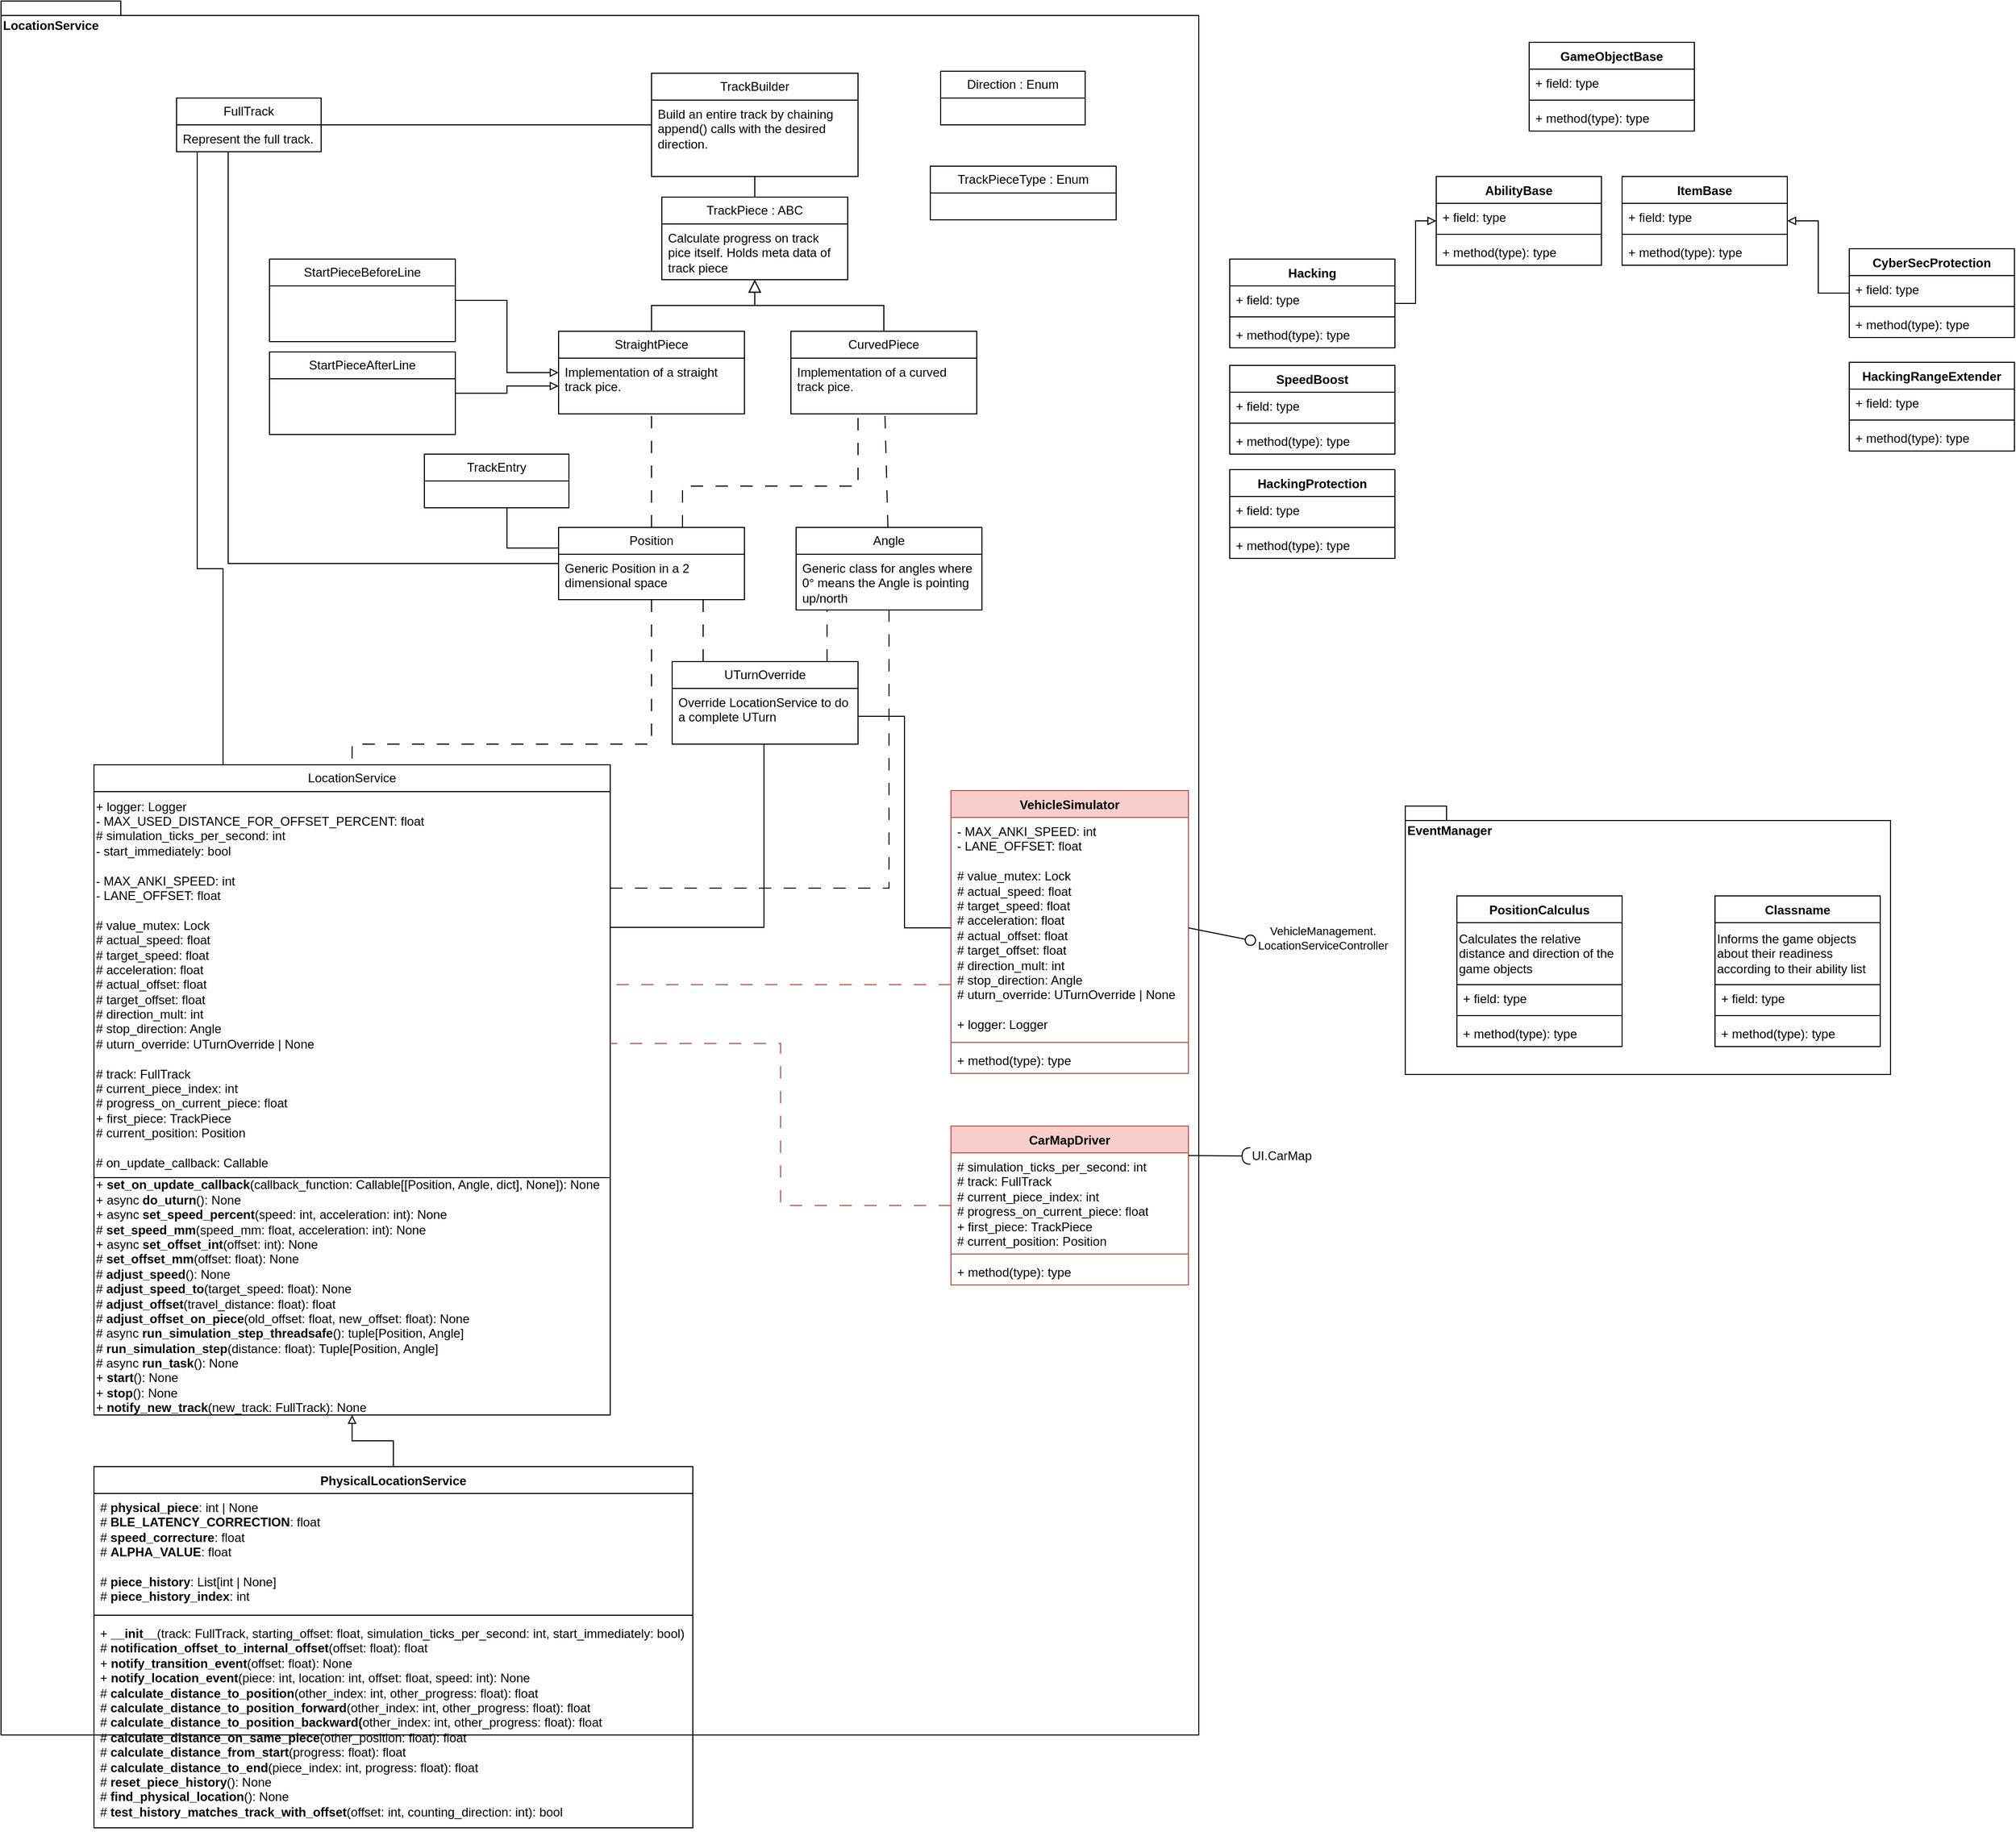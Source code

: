<mxfile version="24.5.3" type="device">
  <diagram name="class" id="ET95HOl6QCIjpHa3j1Hr">
    <mxGraphModel dx="2603" dy="1711" grid="1" gridSize="10" guides="1" tooltips="1" connect="1" arrows="1" fold="1" page="1" pageScale="1" pageWidth="1169" pageHeight="827" math="0" shadow="0">
      <root>
        <mxCell id="0" />
        <mxCell id="1" parent="0" />
        <mxCell id="cke95gwzbSe76c0CqrXO-1" value="LocationService" style="shape=folder;fontStyle=1;spacingTop=10;tabWidth=40;tabHeight=14;tabPosition=left;html=1;whiteSpace=wrap;align=left;verticalAlign=top;" parent="1" vertex="1">
          <mxGeometry x="-1140" y="-790" width="1160" height="1680" as="geometry" />
        </mxCell>
        <mxCell id="cke95gwzbSe76c0CqrXO-2" value="LocationService" style="swimlane;fontStyle=0;childLayout=stackLayout;horizontal=1;startSize=26;fillColor=none;horizontalStack=0;resizeParent=1;resizeParentMax=0;resizeLast=0;collapsible=1;marginBottom=0;whiteSpace=wrap;html=1;" parent="1" vertex="1">
          <mxGeometry x="-1050" y="-50" width="500" height="630" as="geometry" />
        </mxCell>
        <mxCell id="2" value="&lt;div&gt;+ logger: Logger&lt;br&gt;&lt;/div&gt;&lt;div&gt;- MAX_USED_DISTANCE_FOR_OFFSET_PERCENT: float&lt;/div&gt;&lt;div&gt;# simulation_ticks_per_second: int&lt;/div&gt;&lt;div&gt;- start_immediately: bool&lt;/div&gt;&lt;div&gt;&lt;br&gt;&lt;/div&gt;&lt;div&gt;- MAX_ANKI_SPEED: int&lt;/div&gt;&lt;div&gt;- LANE_OFFSET: float&lt;/div&gt;&lt;div&gt;&lt;br&gt;&lt;/div&gt;&lt;div&gt;# value_mutex: Lock&lt;/div&gt;&lt;div&gt;# actual_speed: float&lt;/div&gt;&lt;div&gt;# target_speed: float&lt;/div&gt;&lt;div&gt;# acceleration: float&lt;/div&gt;&lt;div&gt;# actual_offset: float&lt;/div&gt;&lt;div&gt;# target_offset: float&lt;/div&gt;&lt;div&gt;# direction_mult: int&lt;/div&gt;&lt;div&gt;# stop_direction: Angle&lt;/div&gt;&lt;div&gt;# uturn_override: UTurnOverride | None&lt;/div&gt;&lt;div&gt;&lt;br&gt;&lt;/div&gt;&lt;div&gt;# track: FullTrack&lt;/div&gt;&lt;div&gt;# current_piece_index: int&lt;/div&gt;&lt;div&gt;# progress_on_current_piece: float&lt;/div&gt;&lt;div&gt;+ first_piece: TrackPiece&lt;/div&gt;&lt;div&gt;# current_position: Position&lt;/div&gt;&lt;div&gt;&lt;br&gt;&lt;/div&gt;&lt;div&gt;# on_update_callback: Callable&lt;/div&gt;" style="rounded=0;whiteSpace=wrap;html=1;align=left;" parent="cke95gwzbSe76c0CqrXO-2" vertex="1">
          <mxGeometry y="26" width="500" height="374" as="geometry" />
        </mxCell>
        <mxCell id="4" value="&lt;div&gt;+ &lt;b&gt;set_on_update_callback&lt;/b&gt;(callback_function: Callable[[Position, Angle, dict], None]): None&lt;/div&gt;&lt;div&gt;+ async &lt;b&gt;do_uturn&lt;/b&gt;(): None&lt;/div&gt;&lt;div&gt;+ async &lt;b&gt;set_speed_percent&lt;/b&gt;(speed: int, acceleration: int): None&lt;/div&gt;&lt;div&gt;#&amp;nbsp;&lt;b&gt;set_speed_mm&lt;/b&gt;(speed_mm: float, acceleration: int): None&lt;/div&gt;&lt;div&gt;+ async &lt;b&gt;set_offset_int&lt;/b&gt;(offset: int): None&lt;/div&gt;&lt;div&gt;#&lt;b&gt; set_offset_mm&lt;/b&gt;(offset: float): None&lt;/div&gt;&lt;div&gt;#&lt;b&gt; adjust_speed&lt;/b&gt;(): None&lt;/div&gt;&lt;div&gt;#&amp;nbsp;&lt;b&gt;adjust_speed_to&lt;/b&gt;(target_speed: float): None&lt;/div&gt;&lt;div&gt;#&amp;nbsp;&lt;b&gt;adjust_offset&lt;/b&gt;(travel_distance: float): float&lt;/div&gt;&lt;div&gt;#&amp;nbsp;&lt;b&gt;adjust_offset_on_piece&lt;/b&gt;(old_offset: float, new_offset: float): None&lt;/div&gt;&lt;div&gt;# async &lt;b&gt;run_simulation_step_threadsafe&lt;/b&gt;(): tuple[Position, Angle]&lt;/div&gt;&lt;div&gt;#&amp;nbsp;&lt;b&gt;run_simulation_step&lt;/b&gt;(distance: float): Tuple[Position, Angle]&lt;/div&gt;&lt;div&gt;# async &lt;b&gt;run_task&lt;/b&gt;(): None&lt;/div&gt;&lt;div&gt;+ &lt;b&gt;start&lt;/b&gt;(): None&lt;/div&gt;&lt;div style=&quot;&quot;&gt;+ &lt;b&gt;stop&lt;/b&gt;(): None&lt;/div&gt;&lt;div style=&quot;&quot;&gt;+&amp;nbsp;&lt;b&gt;notify_new_track&lt;/b&gt;(new_track: FullTrack): None&lt;/div&gt;" style="rounded=0;whiteSpace=wrap;html=1;align=left;" parent="cke95gwzbSe76c0CqrXO-2" vertex="1">
          <mxGeometry y="400" width="500" height="230" as="geometry" />
        </mxCell>
        <mxCell id="3" style="edgeStyle=orthogonalEdgeStyle;rounded=0;orthogonalLoop=1;jettySize=auto;html=1;entryX=1;entryY=0.25;entryDx=0;entryDy=0;exitX=0.494;exitY=1;exitDx=0;exitDy=0;exitPerimeter=0;endArrow=none;endFill=0;" parent="1" source="cke95gwzbSe76c0CqrXO-4" target="cke95gwzbSe76c0CqrXO-2" edge="1">
          <mxGeometry relative="1" as="geometry" />
        </mxCell>
        <mxCell id="cke95gwzbSe76c0CqrXO-3" value="UTurnOverride" style="swimlane;fontStyle=0;childLayout=stackLayout;horizontal=1;startSize=26;fillColor=none;horizontalStack=0;resizeParent=1;resizeParentMax=0;resizeLast=0;collapsible=1;marginBottom=0;whiteSpace=wrap;html=1;" parent="1" vertex="1">
          <mxGeometry x="-490" y="-150" width="180" height="80" as="geometry" />
        </mxCell>
        <mxCell id="cke95gwzbSe76c0CqrXO-4" value="Override LocationService to do a complete UTurn" style="text;strokeColor=none;fillColor=none;align=left;verticalAlign=top;spacingLeft=4;spacingRight=4;overflow=hidden;rotatable=0;points=[[0,0.5],[1,0.5]];portConstraint=eastwest;whiteSpace=wrap;html=1;" parent="cke95gwzbSe76c0CqrXO-3" vertex="1">
          <mxGeometry y="26" width="180" height="54" as="geometry" />
        </mxCell>
        <mxCell id="cke95gwzbSe76c0CqrXO-5" value="TrackPiece : ABC" style="swimlane;fontStyle=0;childLayout=stackLayout;horizontal=1;startSize=26;fillColor=none;horizontalStack=0;resizeParent=1;resizeParentMax=0;resizeLast=0;collapsible=1;marginBottom=0;whiteSpace=wrap;html=1;" parent="1" vertex="1">
          <mxGeometry x="-500" y="-600" width="180" height="80" as="geometry" />
        </mxCell>
        <mxCell id="cke95gwzbSe76c0CqrXO-6" value="Calculate progress on track pice itself. Holds meta data of track piece" style="text;strokeColor=none;fillColor=none;align=left;verticalAlign=top;spacingLeft=4;spacingRight=4;overflow=hidden;rotatable=0;points=[[0,0.5],[1,0.5]];portConstraint=eastwest;whiteSpace=wrap;html=1;" parent="cke95gwzbSe76c0CqrXO-5" vertex="1">
          <mxGeometry y="26" width="180" height="54" as="geometry" />
        </mxCell>
        <mxCell id="cke95gwzbSe76c0CqrXO-7" value="TrackEntry" style="swimlane;fontStyle=0;childLayout=stackLayout;horizontal=1;startSize=26;fillColor=none;horizontalStack=0;resizeParent=1;resizeParentMax=0;resizeLast=0;collapsible=1;marginBottom=0;whiteSpace=wrap;html=1;" parent="1" vertex="1">
          <mxGeometry x="-730" y="-351" width="140" height="52" as="geometry" />
        </mxCell>
        <mxCell id="cke95gwzbSe76c0CqrXO-8" value="FullTrack" style="swimlane;fontStyle=0;childLayout=stackLayout;horizontal=1;startSize=26;fillColor=none;horizontalStack=0;resizeParent=1;resizeParentMax=0;resizeLast=0;collapsible=1;marginBottom=0;whiteSpace=wrap;html=1;" parent="1" vertex="1">
          <mxGeometry x="-970" y="-696" width="140" height="52" as="geometry" />
        </mxCell>
        <mxCell id="cke95gwzbSe76c0CqrXO-9" value="Represent the full track." style="text;strokeColor=none;fillColor=none;align=left;verticalAlign=top;spacingLeft=4;spacingRight=4;overflow=hidden;rotatable=0;points=[[0,0.5],[1,0.5]];portConstraint=eastwest;whiteSpace=wrap;html=1;" parent="cke95gwzbSe76c0CqrXO-8" vertex="1">
          <mxGeometry y="26" width="140" height="26" as="geometry" />
        </mxCell>
        <mxCell id="cke95gwzbSe76c0CqrXO-10" value="StraightPiece" style="swimlane;fontStyle=0;childLayout=stackLayout;horizontal=1;startSize=26;fillColor=none;horizontalStack=0;resizeParent=1;resizeParentMax=0;resizeLast=0;collapsible=1;marginBottom=0;whiteSpace=wrap;html=1;" parent="1" vertex="1">
          <mxGeometry x="-600" y="-470" width="180" height="80" as="geometry" />
        </mxCell>
        <mxCell id="cke95gwzbSe76c0CqrXO-11" value="Implementation of a straight track pice." style="text;strokeColor=none;fillColor=none;align=left;verticalAlign=top;spacingLeft=4;spacingRight=4;overflow=hidden;rotatable=0;points=[[0,0.5],[1,0.5]];portConstraint=eastwest;whiteSpace=wrap;html=1;" parent="cke95gwzbSe76c0CqrXO-10" vertex="1">
          <mxGeometry y="26" width="180" height="54" as="geometry" />
        </mxCell>
        <mxCell id="cke95gwzbSe76c0CqrXO-12" value="CurvedPiece" style="swimlane;fontStyle=0;childLayout=stackLayout;horizontal=1;startSize=26;fillColor=none;horizontalStack=0;resizeParent=1;resizeParentMax=0;resizeLast=0;collapsible=1;marginBottom=0;whiteSpace=wrap;html=1;" parent="1" vertex="1">
          <mxGeometry x="-375" y="-470" width="180" height="80" as="geometry" />
        </mxCell>
        <mxCell id="cke95gwzbSe76c0CqrXO-13" value="Implementation of a curved track pice." style="text;strokeColor=none;fillColor=none;align=left;verticalAlign=top;spacingLeft=4;spacingRight=4;overflow=hidden;rotatable=0;points=[[0,0.5],[1,0.5]];portConstraint=eastwest;whiteSpace=wrap;html=1;" parent="cke95gwzbSe76c0CqrXO-12" vertex="1">
          <mxGeometry y="26" width="180" height="54" as="geometry" />
        </mxCell>
        <mxCell id="cke95gwzbSe76c0CqrXO-14" value="" style="endArrow=block;endSize=10;endFill=0;html=1;rounded=0;edgeStyle=orthogonalEdgeStyle;startSize=6;" parent="1" source="cke95gwzbSe76c0CqrXO-10" target="cke95gwzbSe76c0CqrXO-5" edge="1">
          <mxGeometry width="160" relative="1" as="geometry">
            <mxPoint x="-80" y="-500" as="sourcePoint" />
            <mxPoint x="80" y="-500" as="targetPoint" />
          </mxGeometry>
        </mxCell>
        <mxCell id="cke95gwzbSe76c0CqrXO-15" value="" style="endArrow=block;endSize=10;endFill=0;html=1;rounded=0;edgeStyle=orthogonalEdgeStyle;" parent="1" source="cke95gwzbSe76c0CqrXO-12" target="cke95gwzbSe76c0CqrXO-5" edge="1">
          <mxGeometry width="160" relative="1" as="geometry">
            <mxPoint x="-469" y="-440" as="sourcePoint" />
            <mxPoint x="-431" y="-490" as="targetPoint" />
          </mxGeometry>
        </mxCell>
        <mxCell id="cke95gwzbSe76c0CqrXO-16" value="TrackBuilder" style="swimlane;fontStyle=0;childLayout=stackLayout;horizontal=1;startSize=26;fillColor=none;horizontalStack=0;resizeParent=1;resizeParentMax=0;resizeLast=0;collapsible=1;marginBottom=0;whiteSpace=wrap;html=1;" parent="1" vertex="1">
          <mxGeometry x="-510" y="-720" width="200" height="100" as="geometry" />
        </mxCell>
        <mxCell id="cke95gwzbSe76c0CqrXO-17" value="Build an entire track by chaining append() calls with the desired direction." style="text;strokeColor=none;fillColor=none;align=left;verticalAlign=top;spacingLeft=4;spacingRight=4;overflow=hidden;rotatable=0;points=[[0,0.5],[1,0.5]];portConstraint=eastwest;whiteSpace=wrap;html=1;" parent="cke95gwzbSe76c0CqrXO-16" vertex="1">
          <mxGeometry y="26" width="200" height="74" as="geometry" />
        </mxCell>
        <mxCell id="cke95gwzbSe76c0CqrXO-18" value="Angle" style="swimlane;fontStyle=0;childLayout=stackLayout;horizontal=1;startSize=26;fillColor=none;horizontalStack=0;resizeParent=1;resizeParentMax=0;resizeLast=0;collapsible=1;marginBottom=0;whiteSpace=wrap;html=1;" parent="1" vertex="1">
          <mxGeometry x="-370" y="-280" width="180" height="80" as="geometry" />
        </mxCell>
        <mxCell id="cke95gwzbSe76c0CqrXO-19" value="Generic class for angles where 0° means the Angle is pointing up/north" style="text;strokeColor=none;fillColor=none;align=left;verticalAlign=top;spacingLeft=4;spacingRight=4;overflow=hidden;rotatable=0;points=[[0,0.5],[1,0.5]];portConstraint=eastwest;whiteSpace=wrap;html=1;" parent="cke95gwzbSe76c0CqrXO-18" vertex="1">
          <mxGeometry y="26" width="180" height="54" as="geometry" />
        </mxCell>
        <mxCell id="cke95gwzbSe76c0CqrXO-20" value="Position" style="swimlane;fontStyle=0;childLayout=stackLayout;horizontal=1;startSize=26;fillColor=none;horizontalStack=0;resizeParent=1;resizeParentMax=0;resizeLast=0;collapsible=1;marginBottom=0;whiteSpace=wrap;html=1;" parent="1" vertex="1">
          <mxGeometry x="-600" y="-280" width="180" height="70" as="geometry" />
        </mxCell>
        <mxCell id="cke95gwzbSe76c0CqrXO-21" value="Generic Position in a 2 dimensional space" style="text;strokeColor=none;fillColor=none;align=left;verticalAlign=top;spacingLeft=4;spacingRight=4;overflow=hidden;rotatable=0;points=[[0,0.5],[1,0.5]];portConstraint=eastwest;whiteSpace=wrap;html=1;" parent="cke95gwzbSe76c0CqrXO-20" vertex="1">
          <mxGeometry y="26" width="180" height="44" as="geometry" />
        </mxCell>
        <mxCell id="cke95gwzbSe76c0CqrXO-22" value="" style="endArrow=none;html=1;rounded=0;edgeStyle=orthogonalEdgeStyle;dashed=1;dashPattern=12 12;" parent="1" source="cke95gwzbSe76c0CqrXO-20" target="cke95gwzbSe76c0CqrXO-11" edge="1">
          <mxGeometry width="50" height="50" relative="1" as="geometry">
            <mxPoint x="-270" y="-320" as="sourcePoint" />
            <mxPoint x="-220" y="-370" as="targetPoint" />
            <Array as="points">
              <mxPoint x="-510" y="-350" />
              <mxPoint x="-510" y="-350" />
            </Array>
          </mxGeometry>
        </mxCell>
        <mxCell id="cke95gwzbSe76c0CqrXO-23" value="" style="endArrow=none;html=1;rounded=0;edgeStyle=orthogonalEdgeStyle;dashed=1;dashPattern=12 12;" parent="1" source="cke95gwzbSe76c0CqrXO-20" target="cke95gwzbSe76c0CqrXO-12" edge="1">
          <mxGeometry width="50" height="50" relative="1" as="geometry">
            <mxPoint x="-270" y="-320" as="sourcePoint" />
            <mxPoint x="-220" y="-370" as="targetPoint" />
            <Array as="points">
              <mxPoint x="-480" y="-320" />
              <mxPoint x="-310" y="-320" />
            </Array>
          </mxGeometry>
        </mxCell>
        <mxCell id="cke95gwzbSe76c0CqrXO-24" value="" style="endArrow=none;html=1;rounded=0;dashed=1;dashPattern=12 12;" parent="1" source="cke95gwzbSe76c0CqrXO-18" target="cke95gwzbSe76c0CqrXO-12" edge="1">
          <mxGeometry width="50" height="50" relative="1" as="geometry">
            <mxPoint x="-270" y="-320" as="sourcePoint" />
            <mxPoint x="-220" y="-370" as="targetPoint" />
          </mxGeometry>
        </mxCell>
        <mxCell id="cke95gwzbSe76c0CqrXO-25" value="" style="endArrow=none;html=1;rounded=0;" parent="1" source="cke95gwzbSe76c0CqrXO-16" target="cke95gwzbSe76c0CqrXO-8" edge="1">
          <mxGeometry width="50" height="50" relative="1" as="geometry">
            <mxPoint x="-270" y="-420" as="sourcePoint" />
            <mxPoint x="-220" y="-470" as="targetPoint" />
          </mxGeometry>
        </mxCell>
        <mxCell id="cke95gwzbSe76c0CqrXO-26" value="" style="endArrow=none;html=1;rounded=0;" parent="1" source="cke95gwzbSe76c0CqrXO-16" target="cke95gwzbSe76c0CqrXO-5" edge="1">
          <mxGeometry width="50" height="50" relative="1" as="geometry">
            <mxPoint x="-270" y="-420" as="sourcePoint" />
            <mxPoint x="-220" y="-470" as="targetPoint" />
          </mxGeometry>
        </mxCell>
        <mxCell id="cke95gwzbSe76c0CqrXO-27" value="" style="endArrow=none;html=1;rounded=0;edgeStyle=orthogonalEdgeStyle;" parent="1" source="cke95gwzbSe76c0CqrXO-20" target="cke95gwzbSe76c0CqrXO-8" edge="1">
          <mxGeometry width="50" height="50" relative="1" as="geometry">
            <mxPoint x="-270" y="-320" as="sourcePoint" />
            <mxPoint x="-220" y="-370" as="targetPoint" />
            <Array as="points">
              <mxPoint x="-920" y="-245" />
            </Array>
          </mxGeometry>
        </mxCell>
        <mxCell id="cke95gwzbSe76c0CqrXO-28" value="" style="endArrow=none;html=1;rounded=0;edgeStyle=orthogonalEdgeStyle;" parent="1" source="cke95gwzbSe76c0CqrXO-7" target="cke95gwzbSe76c0CqrXO-20" edge="1">
          <mxGeometry width="50" height="50" relative="1" as="geometry">
            <mxPoint x="-270" y="-320" as="sourcePoint" />
            <mxPoint x="-220" y="-370" as="targetPoint" />
            <Array as="points">
              <mxPoint x="-650" y="-260" />
            </Array>
          </mxGeometry>
        </mxCell>
        <mxCell id="cke95gwzbSe76c0CqrXO-29" value="" style="endArrow=none;html=1;rounded=0;edgeStyle=orthogonalEdgeStyle;exitX=0.25;exitY=0;exitDx=0;exitDy=0;" parent="1" source="cke95gwzbSe76c0CqrXO-2" target="cke95gwzbSe76c0CqrXO-8" edge="1">
          <mxGeometry width="50" height="50" relative="1" as="geometry">
            <mxPoint x="-270" y="-380" as="sourcePoint" />
            <mxPoint x="-220" y="-430" as="targetPoint" />
            <Array as="points">
              <mxPoint x="-925" y="-240" />
              <mxPoint x="-950" y="-240" />
            </Array>
          </mxGeometry>
        </mxCell>
        <mxCell id="cke95gwzbSe76c0CqrXO-30" value="" style="endArrow=none;html=1;rounded=0;edgeStyle=orthogonalEdgeStyle;dashed=1;dashPattern=12 12;" parent="1" source="cke95gwzbSe76c0CqrXO-20" target="cke95gwzbSe76c0CqrXO-2" edge="1">
          <mxGeometry width="50" height="50" relative="1" as="geometry">
            <mxPoint x="-270" y="-380" as="sourcePoint" />
            <mxPoint x="-220" y="-430" as="targetPoint" />
            <Array as="points">
              <mxPoint x="-510" y="-70" />
            </Array>
          </mxGeometry>
        </mxCell>
        <mxCell id="cke95gwzbSe76c0CqrXO-31" value="" style="endArrow=none;html=1;rounded=0;edgeStyle=orthogonalEdgeStyle;exitX=1;exitY=0.25;exitDx=0;exitDy=0;dashed=1;dashPattern=12 12;" parent="1" source="2" target="cke95gwzbSe76c0CqrXO-18" edge="1">
          <mxGeometry width="50" height="50" relative="1" as="geometry">
            <mxPoint x="-490" y="133" as="sourcePoint" />
            <mxPoint x="-220" y="-430" as="targetPoint" />
          </mxGeometry>
        </mxCell>
        <mxCell id="cke95gwzbSe76c0CqrXO-32" value="" style="endArrow=none;html=1;rounded=0;edgeStyle=orthogonalEdgeStyle;dashed=1;dashPattern=12 12;" parent="1" source="cke95gwzbSe76c0CqrXO-3" target="cke95gwzbSe76c0CqrXO-20" edge="1">
          <mxGeometry width="50" height="50" relative="1" as="geometry">
            <mxPoint x="-270" y="-280" as="sourcePoint" />
            <mxPoint x="-220" y="-330" as="targetPoint" />
            <Array as="points">
              <mxPoint x="-460" y="-160" />
              <mxPoint x="-460" y="-160" />
            </Array>
          </mxGeometry>
        </mxCell>
        <mxCell id="cke95gwzbSe76c0CqrXO-33" value="" style="endArrow=none;html=1;rounded=0;edgeStyle=orthogonalEdgeStyle;dashed=1;dashPattern=12 12;" parent="1" source="cke95gwzbSe76c0CqrXO-3" target="cke95gwzbSe76c0CqrXO-18" edge="1">
          <mxGeometry width="50" height="50" relative="1" as="geometry">
            <mxPoint x="-425" y="-140" as="sourcePoint" />
            <mxPoint x="-460" y="-180" as="targetPoint" />
            <Array as="points">
              <mxPoint x="-340" y="-160" />
              <mxPoint x="-340" y="-160" />
            </Array>
          </mxGeometry>
        </mxCell>
        <mxCell id="MwubkmcJQPT0wFjcWtRc-20" style="edgeStyle=orthogonalEdgeStyle;rounded=0;orthogonalLoop=1;jettySize=auto;html=1;endArrow=none;endFill=0;dashed=1;dashPattern=12 12;fillColor=#f8cecc;strokeColor=#b85450;" edge="1" parent="1" source="Q9cqaYt2k52wGEJs03H0-5" target="2">
          <mxGeometry relative="1" as="geometry">
            <Array as="points">
              <mxPoint x="-300" y="163" />
              <mxPoint x="-300" y="163" />
            </Array>
          </mxGeometry>
        </mxCell>
        <mxCell id="Q9cqaYt2k52wGEJs03H0-5" value="VehicleSimulator" style="swimlane;fontStyle=1;align=center;verticalAlign=top;childLayout=stackLayout;horizontal=1;startSize=26;horizontalStack=0;resizeParent=1;resizeParentMax=0;resizeLast=0;collapsible=1;marginBottom=0;whiteSpace=wrap;html=1;fillColor=#f8cecc;strokeColor=#b85450;" parent="1" vertex="1">
          <mxGeometry x="-220" y="-25" width="230" height="274" as="geometry" />
        </mxCell>
        <mxCell id="Q9cqaYt2k52wGEJs03H0-6" value="&lt;div&gt;&lt;span style=&quot;background-color: initial;&quot;&gt;- MAX_ANKI_SPEED: int&lt;/span&gt;&lt;br&gt;&lt;/div&gt;&lt;div&gt;- LANE_OFFSET: float&lt;/div&gt;&lt;div&gt;&lt;br&gt;&lt;/div&gt;&lt;div&gt;# value_mutex: Lock&lt;/div&gt;&lt;div&gt;# actual_speed: float&lt;/div&gt;&lt;div&gt;# target_speed: float&lt;/div&gt;&lt;div&gt;# acceleration: float&lt;/div&gt;&lt;div&gt;# actual_offset: float&lt;/div&gt;&lt;div&gt;# target_offset: float&lt;/div&gt;&lt;div&gt;# direction_mult: int&lt;/div&gt;&lt;div&gt;# stop_direction: Angle&lt;/div&gt;&lt;div&gt;# uturn_override: UTurnOverride | None&lt;/div&gt;&lt;div&gt;&lt;br&gt;&lt;/div&gt;&lt;div&gt;+ logger: Logger&lt;/div&gt;" style="text;strokeColor=none;fillColor=none;align=left;verticalAlign=top;spacingLeft=4;spacingRight=4;overflow=hidden;rotatable=0;points=[[0,0.5],[1,0.5]];portConstraint=eastwest;whiteSpace=wrap;html=1;" parent="Q9cqaYt2k52wGEJs03H0-5" vertex="1">
          <mxGeometry y="26" width="230" height="214" as="geometry" />
        </mxCell>
        <mxCell id="Q9cqaYt2k52wGEJs03H0-7" value="" style="line;strokeWidth=1;fillColor=none;align=left;verticalAlign=middle;spacingTop=-1;spacingLeft=3;spacingRight=3;rotatable=0;labelPosition=right;points=[];portConstraint=eastwest;strokeColor=inherit;" parent="Q9cqaYt2k52wGEJs03H0-5" vertex="1">
          <mxGeometry y="240" width="230" height="8" as="geometry" />
        </mxCell>
        <mxCell id="Q9cqaYt2k52wGEJs03H0-8" value="+ method(type): type" style="text;strokeColor=none;fillColor=none;align=left;verticalAlign=top;spacingLeft=4;spacingRight=4;overflow=hidden;rotatable=0;points=[[0,0.5],[1,0.5]];portConstraint=eastwest;whiteSpace=wrap;html=1;" parent="Q9cqaYt2k52wGEJs03H0-5" vertex="1">
          <mxGeometry y="248" width="230" height="26" as="geometry" />
        </mxCell>
        <mxCell id="MwubkmcJQPT0wFjcWtRc-21" style="edgeStyle=orthogonalEdgeStyle;rounded=0;orthogonalLoop=1;jettySize=auto;html=1;endArrow=none;endFill=0;dashed=1;dashPattern=12 12;fillColor=#f8cecc;strokeColor=#b85450;" edge="1" parent="1" source="Q9cqaYt2k52wGEJs03H0-9" target="2">
          <mxGeometry relative="1" as="geometry">
            <Array as="points">
              <mxPoint x="-385" y="377" />
              <mxPoint x="-385" y="220" />
            </Array>
          </mxGeometry>
        </mxCell>
        <mxCell id="Q9cqaYt2k52wGEJs03H0-9" value="CarMapDriver" style="swimlane;fontStyle=1;align=center;verticalAlign=top;childLayout=stackLayout;horizontal=1;startSize=26;horizontalStack=0;resizeParent=1;resizeParentMax=0;resizeLast=0;collapsible=1;marginBottom=0;whiteSpace=wrap;html=1;fillColor=#f8cecc;strokeColor=#b85450;" parent="1" vertex="1">
          <mxGeometry x="-220" y="300" width="230" height="154" as="geometry" />
        </mxCell>
        <mxCell id="Q9cqaYt2k52wGEJs03H0-10" value="# simulation_ticks_per_second: int&lt;div&gt;&lt;div&gt;# track: FullTrack&lt;/div&gt;&lt;div&gt;# current_piece_index: int&lt;/div&gt;&lt;div&gt;# progress_on_current_piece: float&lt;/div&gt;&lt;div&gt;+ first_piece: TrackPiece&lt;/div&gt;&lt;div&gt;# current_position: Position&lt;/div&gt;&lt;/div&gt;" style="text;strokeColor=none;fillColor=none;align=left;verticalAlign=top;spacingLeft=4;spacingRight=4;overflow=hidden;rotatable=0;points=[[0,0.5],[1,0.5]];portConstraint=eastwest;whiteSpace=wrap;html=1;" parent="Q9cqaYt2k52wGEJs03H0-9" vertex="1">
          <mxGeometry y="26" width="230" height="94" as="geometry" />
        </mxCell>
        <mxCell id="Q9cqaYt2k52wGEJs03H0-11" value="" style="line;strokeWidth=1;fillColor=none;align=left;verticalAlign=middle;spacingTop=-1;spacingLeft=3;spacingRight=3;rotatable=0;labelPosition=right;points=[];portConstraint=eastwest;strokeColor=inherit;" parent="Q9cqaYt2k52wGEJs03H0-9" vertex="1">
          <mxGeometry y="120" width="230" height="8" as="geometry" />
        </mxCell>
        <mxCell id="Q9cqaYt2k52wGEJs03H0-12" value="+ method(type): type" style="text;strokeColor=none;fillColor=none;align=left;verticalAlign=top;spacingLeft=4;spacingRight=4;overflow=hidden;rotatable=0;points=[[0,0.5],[1,0.5]];portConstraint=eastwest;whiteSpace=wrap;html=1;" parent="Q9cqaYt2k52wGEJs03H0-9" vertex="1">
          <mxGeometry y="128" width="230" height="26" as="geometry" />
        </mxCell>
        <mxCell id="Q9cqaYt2k52wGEJs03H0-13" value="EventManager" style="shape=folder;fontStyle=1;spacingTop=10;tabWidth=40;tabHeight=14;tabPosition=left;html=1;whiteSpace=wrap;align=left;verticalAlign=top;" parent="1" vertex="1">
          <mxGeometry x="220" y="-10" width="470" height="260" as="geometry" />
        </mxCell>
        <mxCell id="Q9cqaYt2k52wGEJs03H0-14" value="GameObjectBase" style="swimlane;fontStyle=1;align=center;verticalAlign=top;childLayout=stackLayout;horizontal=1;startSize=26;horizontalStack=0;resizeParent=1;resizeParentMax=0;resizeLast=0;collapsible=1;marginBottom=0;whiteSpace=wrap;html=1;" parent="1" vertex="1">
          <mxGeometry x="340" y="-750" width="160" height="86" as="geometry" />
        </mxCell>
        <mxCell id="Q9cqaYt2k52wGEJs03H0-15" value="+ field: type" style="text;strokeColor=none;fillColor=none;align=left;verticalAlign=top;spacingLeft=4;spacingRight=4;overflow=hidden;rotatable=0;points=[[0,0.5],[1,0.5]];portConstraint=eastwest;whiteSpace=wrap;html=1;" parent="Q9cqaYt2k52wGEJs03H0-14" vertex="1">
          <mxGeometry y="26" width="160" height="26" as="geometry" />
        </mxCell>
        <mxCell id="Q9cqaYt2k52wGEJs03H0-16" value="" style="line;strokeWidth=1;fillColor=none;align=left;verticalAlign=middle;spacingTop=-1;spacingLeft=3;spacingRight=3;rotatable=0;labelPosition=right;points=[];portConstraint=eastwest;strokeColor=inherit;" parent="Q9cqaYt2k52wGEJs03H0-14" vertex="1">
          <mxGeometry y="52" width="160" height="8" as="geometry" />
        </mxCell>
        <mxCell id="Q9cqaYt2k52wGEJs03H0-17" value="+ method(type): type" style="text;strokeColor=none;fillColor=none;align=left;verticalAlign=top;spacingLeft=4;spacingRight=4;overflow=hidden;rotatable=0;points=[[0,0.5],[1,0.5]];portConstraint=eastwest;whiteSpace=wrap;html=1;" parent="Q9cqaYt2k52wGEJs03H0-14" vertex="1">
          <mxGeometry y="60" width="160" height="26" as="geometry" />
        </mxCell>
        <mxCell id="Q9cqaYt2k52wGEJs03H0-18" value="AbilityBase" style="swimlane;fontStyle=1;align=center;verticalAlign=top;childLayout=stackLayout;horizontal=1;startSize=26;horizontalStack=0;resizeParent=1;resizeParentMax=0;resizeLast=0;collapsible=1;marginBottom=0;whiteSpace=wrap;html=1;" parent="1" vertex="1">
          <mxGeometry x="250" y="-620" width="160" height="86" as="geometry" />
        </mxCell>
        <mxCell id="Q9cqaYt2k52wGEJs03H0-19" value="+ field: type" style="text;strokeColor=none;fillColor=none;align=left;verticalAlign=top;spacingLeft=4;spacingRight=4;overflow=hidden;rotatable=0;points=[[0,0.5],[1,0.5]];portConstraint=eastwest;whiteSpace=wrap;html=1;" parent="Q9cqaYt2k52wGEJs03H0-18" vertex="1">
          <mxGeometry y="26" width="160" height="26" as="geometry" />
        </mxCell>
        <mxCell id="Q9cqaYt2k52wGEJs03H0-20" value="" style="line;strokeWidth=1;fillColor=none;align=left;verticalAlign=middle;spacingTop=-1;spacingLeft=3;spacingRight=3;rotatable=0;labelPosition=right;points=[];portConstraint=eastwest;strokeColor=inherit;" parent="Q9cqaYt2k52wGEJs03H0-18" vertex="1">
          <mxGeometry y="52" width="160" height="8" as="geometry" />
        </mxCell>
        <mxCell id="Q9cqaYt2k52wGEJs03H0-21" value="+ method(type): type" style="text;strokeColor=none;fillColor=none;align=left;verticalAlign=top;spacingLeft=4;spacingRight=4;overflow=hidden;rotatable=0;points=[[0,0.5],[1,0.5]];portConstraint=eastwest;whiteSpace=wrap;html=1;" parent="Q9cqaYt2k52wGEJs03H0-18" vertex="1">
          <mxGeometry y="60" width="160" height="26" as="geometry" />
        </mxCell>
        <mxCell id="Q9cqaYt2k52wGEJs03H0-22" value="ItemBase" style="swimlane;fontStyle=1;align=center;verticalAlign=top;childLayout=stackLayout;horizontal=1;startSize=26;horizontalStack=0;resizeParent=1;resizeParentMax=0;resizeLast=0;collapsible=1;marginBottom=0;whiteSpace=wrap;html=1;" parent="1" vertex="1">
          <mxGeometry x="430" y="-620" width="160" height="86" as="geometry" />
        </mxCell>
        <mxCell id="Q9cqaYt2k52wGEJs03H0-23" value="+ field: type" style="text;strokeColor=none;fillColor=none;align=left;verticalAlign=top;spacingLeft=4;spacingRight=4;overflow=hidden;rotatable=0;points=[[0,0.5],[1,0.5]];portConstraint=eastwest;whiteSpace=wrap;html=1;" parent="Q9cqaYt2k52wGEJs03H0-22" vertex="1">
          <mxGeometry y="26" width="160" height="26" as="geometry" />
        </mxCell>
        <mxCell id="Q9cqaYt2k52wGEJs03H0-24" value="" style="line;strokeWidth=1;fillColor=none;align=left;verticalAlign=middle;spacingTop=-1;spacingLeft=3;spacingRight=3;rotatable=0;labelPosition=right;points=[];portConstraint=eastwest;strokeColor=inherit;" parent="Q9cqaYt2k52wGEJs03H0-22" vertex="1">
          <mxGeometry y="52" width="160" height="8" as="geometry" />
        </mxCell>
        <mxCell id="Q9cqaYt2k52wGEJs03H0-25" value="+ method(type): type" style="text;strokeColor=none;fillColor=none;align=left;verticalAlign=top;spacingLeft=4;spacingRight=4;overflow=hidden;rotatable=0;points=[[0,0.5],[1,0.5]];portConstraint=eastwest;whiteSpace=wrap;html=1;" parent="Q9cqaYt2k52wGEJs03H0-22" vertex="1">
          <mxGeometry y="60" width="160" height="26" as="geometry" />
        </mxCell>
        <mxCell id="ipJSjPPaV4FjVpSgNx-Q-5" value="PositionCalculus" style="swimlane;fontStyle=1;align=center;verticalAlign=top;childLayout=stackLayout;horizontal=1;startSize=26;horizontalStack=0;resizeParent=1;resizeParentMax=0;resizeLast=0;collapsible=1;marginBottom=0;whiteSpace=wrap;html=1;" parent="1" vertex="1">
          <mxGeometry x="270" y="77" width="160" height="146" as="geometry" />
        </mxCell>
        <mxCell id="ipJSjPPaV4FjVpSgNx-Q-9" value="&lt;span lang=&quot;en&quot; class=&quot;HwtZe&quot;&gt;Calculates the relative distance and direction of the game objects&lt;/span&gt;" style="rounded=0;whiteSpace=wrap;html=1;align=left;" parent="ipJSjPPaV4FjVpSgNx-Q-5" vertex="1">
          <mxGeometry y="26" width="160" height="60" as="geometry" />
        </mxCell>
        <mxCell id="ipJSjPPaV4FjVpSgNx-Q-6" value="+ field: type" style="text;strokeColor=none;fillColor=none;align=left;verticalAlign=top;spacingLeft=4;spacingRight=4;overflow=hidden;rotatable=0;points=[[0,0.5],[1,0.5]];portConstraint=eastwest;whiteSpace=wrap;html=1;" parent="ipJSjPPaV4FjVpSgNx-Q-5" vertex="1">
          <mxGeometry y="86" width="160" height="26" as="geometry" />
        </mxCell>
        <mxCell id="ipJSjPPaV4FjVpSgNx-Q-7" value="" style="line;strokeWidth=1;fillColor=none;align=left;verticalAlign=middle;spacingTop=-1;spacingLeft=3;spacingRight=3;rotatable=0;labelPosition=right;points=[];portConstraint=eastwest;strokeColor=inherit;" parent="ipJSjPPaV4FjVpSgNx-Q-5" vertex="1">
          <mxGeometry y="112" width="160" height="8" as="geometry" />
        </mxCell>
        <mxCell id="ipJSjPPaV4FjVpSgNx-Q-8" value="+ method(type): type" style="text;strokeColor=none;fillColor=none;align=left;verticalAlign=top;spacingLeft=4;spacingRight=4;overflow=hidden;rotatable=0;points=[[0,0.5],[1,0.5]];portConstraint=eastwest;whiteSpace=wrap;html=1;" parent="ipJSjPPaV4FjVpSgNx-Q-5" vertex="1">
          <mxGeometry y="120" width="160" height="26" as="geometry" />
        </mxCell>
        <mxCell id="ipJSjPPaV4FjVpSgNx-Q-11" value="Classname" style="swimlane;fontStyle=1;align=center;verticalAlign=top;childLayout=stackLayout;horizontal=1;startSize=26;horizontalStack=0;resizeParent=1;resizeParentMax=0;resizeLast=0;collapsible=1;marginBottom=0;whiteSpace=wrap;html=1;" parent="1" vertex="1">
          <mxGeometry x="520" y="77" width="160" height="146" as="geometry" />
        </mxCell>
        <mxCell id="ipJSjPPaV4FjVpSgNx-Q-15" value="&lt;span lang=&quot;en&quot; class=&quot;HwtZe&quot;&gt;Informs the game objects about their readiness according to their ability list&lt;/span&gt;" style="rounded=0;whiteSpace=wrap;html=1;align=left;" parent="ipJSjPPaV4FjVpSgNx-Q-11" vertex="1">
          <mxGeometry y="26" width="160" height="60" as="geometry" />
        </mxCell>
        <mxCell id="ipJSjPPaV4FjVpSgNx-Q-12" value="+ field: type" style="text;strokeColor=none;fillColor=none;align=left;verticalAlign=top;spacingLeft=4;spacingRight=4;overflow=hidden;rotatable=0;points=[[0,0.5],[1,0.5]];portConstraint=eastwest;whiteSpace=wrap;html=1;" parent="ipJSjPPaV4FjVpSgNx-Q-11" vertex="1">
          <mxGeometry y="86" width="160" height="26" as="geometry" />
        </mxCell>
        <mxCell id="ipJSjPPaV4FjVpSgNx-Q-13" value="" style="line;strokeWidth=1;fillColor=none;align=left;verticalAlign=middle;spacingTop=-1;spacingLeft=3;spacingRight=3;rotatable=0;labelPosition=right;points=[];portConstraint=eastwest;strokeColor=inherit;" parent="ipJSjPPaV4FjVpSgNx-Q-11" vertex="1">
          <mxGeometry y="112" width="160" height="8" as="geometry" />
        </mxCell>
        <mxCell id="ipJSjPPaV4FjVpSgNx-Q-14" value="+ method(type): type" style="text;strokeColor=none;fillColor=none;align=left;verticalAlign=top;spacingLeft=4;spacingRight=4;overflow=hidden;rotatable=0;points=[[0,0.5],[1,0.5]];portConstraint=eastwest;whiteSpace=wrap;html=1;" parent="ipJSjPPaV4FjVpSgNx-Q-11" vertex="1">
          <mxGeometry y="120" width="160" height="26" as="geometry" />
        </mxCell>
        <mxCell id="ipJSjPPaV4FjVpSgNx-Q-18" value="UI.CarMap" style="rounded=0;orthogonalLoop=1;jettySize=auto;html=1;endArrow=halfCircle;endFill=0;endSize=6;strokeWidth=1;sketch=0;fontSize=12;curved=1;exitX=1;exitY=0.186;exitDx=0;exitDy=0;exitPerimeter=0;" parent="1" source="Q9cqaYt2k52wGEJs03H0-9" edge="1">
          <mxGeometry x="1" y="30" relative="1" as="geometry">
            <mxPoint x="-75" y="315" as="sourcePoint" />
            <mxPoint x="70" y="329" as="targetPoint" />
            <Array as="points" />
            <mxPoint x="30" y="30" as="offset" />
          </mxGeometry>
        </mxCell>
        <mxCell id="ipJSjPPaV4FjVpSgNx-Q-19" value="" style="ellipse;whiteSpace=wrap;html=1;align=center;aspect=fixed;fillColor=none;strokeColor=none;resizable=0;perimeter=centerPerimeter;rotatable=0;allowArrows=0;points=[];outlineConnect=1;" parent="1" vertex="1">
          <mxGeometry x="-100" y="310" width="10" height="10" as="geometry" />
        </mxCell>
        <mxCell id="ipJSjPPaV4FjVpSgNx-Q-21" value="" style="rounded=0;orthogonalLoop=1;jettySize=auto;html=1;endArrow=oval;endFill=0;sketch=0;sourcePerimeterSpacing=0;targetPerimeterSpacing=0;endSize=10;exitX=1;exitY=0.5;exitDx=0;exitDy=0;" parent="1" source="Q9cqaYt2k52wGEJs03H0-6" edge="1">
          <mxGeometry relative="1" as="geometry">
            <mxPoint x="-400" y="265" as="sourcePoint" />
            <mxPoint x="70" y="120" as="targetPoint" />
          </mxGeometry>
        </mxCell>
        <mxCell id="ipJSjPPaV4FjVpSgNx-Q-23" value="VehicleManagement.&lt;div&gt;LocationServiceController&lt;/div&gt;" style="edgeLabel;html=1;align=center;verticalAlign=middle;resizable=0;points=[];" parent="ipJSjPPaV4FjVpSgNx-Q-21" vertex="1" connectable="0">
          <mxGeometry x="0.229" y="-1" relative="1" as="geometry">
            <mxPoint x="93" y="1" as="offset" />
          </mxGeometry>
        </mxCell>
        <mxCell id="ipJSjPPaV4FjVpSgNx-Q-22" value="" style="ellipse;whiteSpace=wrap;html=1;align=center;aspect=fixed;fillColor=none;strokeColor=none;resizable=0;perimeter=centerPerimeter;rotatable=0;allowArrows=0;points=[];outlineConnect=1;" parent="1" vertex="1">
          <mxGeometry x="-385" y="260" width="10" height="10" as="geometry" />
        </mxCell>
        <mxCell id="ipJSjPPaV4FjVpSgNx-Q-24" style="edgeStyle=orthogonalEdgeStyle;rounded=0;orthogonalLoop=1;jettySize=auto;html=1;endArrow=none;endFill=0;" parent="1" source="cke95gwzbSe76c0CqrXO-4" target="Q9cqaYt2k52wGEJs03H0-6" edge="1">
          <mxGeometry relative="1" as="geometry" />
        </mxCell>
        <mxCell id="ipJSjPPaV4FjVpSgNx-Q-29" style="edgeStyle=orthogonalEdgeStyle;rounded=0;orthogonalLoop=1;jettySize=auto;html=1;endArrow=block;endFill=0;" parent="1" source="ipJSjPPaV4FjVpSgNx-Q-25" target="Q9cqaYt2k52wGEJs03H0-18" edge="1">
          <mxGeometry relative="1" as="geometry" />
        </mxCell>
        <mxCell id="ipJSjPPaV4FjVpSgNx-Q-25" value="Hacking" style="swimlane;fontStyle=1;align=center;verticalAlign=top;childLayout=stackLayout;horizontal=1;startSize=26;horizontalStack=0;resizeParent=1;resizeParentMax=0;resizeLast=0;collapsible=1;marginBottom=0;whiteSpace=wrap;html=1;" parent="1" vertex="1">
          <mxGeometry x="50" y="-540" width="160" height="86" as="geometry" />
        </mxCell>
        <mxCell id="ipJSjPPaV4FjVpSgNx-Q-26" value="+ field: type" style="text;strokeColor=none;fillColor=none;align=left;verticalAlign=top;spacingLeft=4;spacingRight=4;overflow=hidden;rotatable=0;points=[[0,0.5],[1,0.5]];portConstraint=eastwest;whiteSpace=wrap;html=1;" parent="ipJSjPPaV4FjVpSgNx-Q-25" vertex="1">
          <mxGeometry y="26" width="160" height="26" as="geometry" />
        </mxCell>
        <mxCell id="ipJSjPPaV4FjVpSgNx-Q-27" value="" style="line;strokeWidth=1;fillColor=none;align=left;verticalAlign=middle;spacingTop=-1;spacingLeft=3;spacingRight=3;rotatable=0;labelPosition=right;points=[];portConstraint=eastwest;strokeColor=inherit;" parent="ipJSjPPaV4FjVpSgNx-Q-25" vertex="1">
          <mxGeometry y="52" width="160" height="8" as="geometry" />
        </mxCell>
        <mxCell id="ipJSjPPaV4FjVpSgNx-Q-28" value="+ method(type): type" style="text;strokeColor=none;fillColor=none;align=left;verticalAlign=top;spacingLeft=4;spacingRight=4;overflow=hidden;rotatable=0;points=[[0,0.5],[1,0.5]];portConstraint=eastwest;whiteSpace=wrap;html=1;" parent="ipJSjPPaV4FjVpSgNx-Q-25" vertex="1">
          <mxGeometry y="60" width="160" height="26" as="geometry" />
        </mxCell>
        <mxCell id="ipJSjPPaV4FjVpSgNx-Q-30" value="SpeedBoost" style="swimlane;fontStyle=1;align=center;verticalAlign=top;childLayout=stackLayout;horizontal=1;startSize=26;horizontalStack=0;resizeParent=1;resizeParentMax=0;resizeLast=0;collapsible=1;marginBottom=0;whiteSpace=wrap;html=1;" parent="1" vertex="1">
          <mxGeometry x="50" y="-437" width="160" height="86" as="geometry" />
        </mxCell>
        <mxCell id="ipJSjPPaV4FjVpSgNx-Q-31" value="+ field: type" style="text;strokeColor=none;fillColor=none;align=left;verticalAlign=top;spacingLeft=4;spacingRight=4;overflow=hidden;rotatable=0;points=[[0,0.5],[1,0.5]];portConstraint=eastwest;whiteSpace=wrap;html=1;" parent="ipJSjPPaV4FjVpSgNx-Q-30" vertex="1">
          <mxGeometry y="26" width="160" height="26" as="geometry" />
        </mxCell>
        <mxCell id="ipJSjPPaV4FjVpSgNx-Q-32" value="" style="line;strokeWidth=1;fillColor=none;align=left;verticalAlign=middle;spacingTop=-1;spacingLeft=3;spacingRight=3;rotatable=0;labelPosition=right;points=[];portConstraint=eastwest;strokeColor=inherit;" parent="ipJSjPPaV4FjVpSgNx-Q-30" vertex="1">
          <mxGeometry y="52" width="160" height="8" as="geometry" />
        </mxCell>
        <mxCell id="ipJSjPPaV4FjVpSgNx-Q-33" value="+ method(type): type" style="text;strokeColor=none;fillColor=none;align=left;verticalAlign=top;spacingLeft=4;spacingRight=4;overflow=hidden;rotatable=0;points=[[0,0.5],[1,0.5]];portConstraint=eastwest;whiteSpace=wrap;html=1;" parent="ipJSjPPaV4FjVpSgNx-Q-30" vertex="1">
          <mxGeometry y="60" width="160" height="26" as="geometry" />
        </mxCell>
        <mxCell id="ipJSjPPaV4FjVpSgNx-Q-38" value="HackingProtection" style="swimlane;fontStyle=1;align=center;verticalAlign=top;childLayout=stackLayout;horizontal=1;startSize=26;horizontalStack=0;resizeParent=1;resizeParentMax=0;resizeLast=0;collapsible=1;marginBottom=0;whiteSpace=wrap;html=1;" parent="1" vertex="1">
          <mxGeometry x="50" y="-336" width="160" height="86" as="geometry" />
        </mxCell>
        <mxCell id="ipJSjPPaV4FjVpSgNx-Q-39" value="+ field: type" style="text;strokeColor=none;fillColor=none;align=left;verticalAlign=top;spacingLeft=4;spacingRight=4;overflow=hidden;rotatable=0;points=[[0,0.5],[1,0.5]];portConstraint=eastwest;whiteSpace=wrap;html=1;" parent="ipJSjPPaV4FjVpSgNx-Q-38" vertex="1">
          <mxGeometry y="26" width="160" height="26" as="geometry" />
        </mxCell>
        <mxCell id="ipJSjPPaV4FjVpSgNx-Q-40" value="" style="line;strokeWidth=1;fillColor=none;align=left;verticalAlign=middle;spacingTop=-1;spacingLeft=3;spacingRight=3;rotatable=0;labelPosition=right;points=[];portConstraint=eastwest;strokeColor=inherit;" parent="ipJSjPPaV4FjVpSgNx-Q-38" vertex="1">
          <mxGeometry y="52" width="160" height="8" as="geometry" />
        </mxCell>
        <mxCell id="ipJSjPPaV4FjVpSgNx-Q-41" value="+ method(type): type" style="text;strokeColor=none;fillColor=none;align=left;verticalAlign=top;spacingLeft=4;spacingRight=4;overflow=hidden;rotatable=0;points=[[0,0.5],[1,0.5]];portConstraint=eastwest;whiteSpace=wrap;html=1;" parent="ipJSjPPaV4FjVpSgNx-Q-38" vertex="1">
          <mxGeometry y="60" width="160" height="26" as="geometry" />
        </mxCell>
        <mxCell id="ipJSjPPaV4FjVpSgNx-Q-46" style="edgeStyle=orthogonalEdgeStyle;rounded=0;orthogonalLoop=1;jettySize=auto;html=1;endArrow=block;endFill=0;" parent="1" source="ipJSjPPaV4FjVpSgNx-Q-42" target="Q9cqaYt2k52wGEJs03H0-22" edge="1">
          <mxGeometry relative="1" as="geometry" />
        </mxCell>
        <mxCell id="ipJSjPPaV4FjVpSgNx-Q-42" value="CyberSecProtection" style="swimlane;fontStyle=1;align=center;verticalAlign=top;childLayout=stackLayout;horizontal=1;startSize=26;horizontalStack=0;resizeParent=1;resizeParentMax=0;resizeLast=0;collapsible=1;marginBottom=0;whiteSpace=wrap;html=1;" parent="1" vertex="1">
          <mxGeometry x="650" y="-550" width="160" height="86" as="geometry" />
        </mxCell>
        <mxCell id="ipJSjPPaV4FjVpSgNx-Q-43" value="+ field: type" style="text;strokeColor=none;fillColor=none;align=left;verticalAlign=top;spacingLeft=4;spacingRight=4;overflow=hidden;rotatable=0;points=[[0,0.5],[1,0.5]];portConstraint=eastwest;whiteSpace=wrap;html=1;" parent="ipJSjPPaV4FjVpSgNx-Q-42" vertex="1">
          <mxGeometry y="26" width="160" height="26" as="geometry" />
        </mxCell>
        <mxCell id="ipJSjPPaV4FjVpSgNx-Q-44" value="" style="line;strokeWidth=1;fillColor=none;align=left;verticalAlign=middle;spacingTop=-1;spacingLeft=3;spacingRight=3;rotatable=0;labelPosition=right;points=[];portConstraint=eastwest;strokeColor=inherit;" parent="ipJSjPPaV4FjVpSgNx-Q-42" vertex="1">
          <mxGeometry y="52" width="160" height="8" as="geometry" />
        </mxCell>
        <mxCell id="ipJSjPPaV4FjVpSgNx-Q-45" value="+ method(type): type" style="text;strokeColor=none;fillColor=none;align=left;verticalAlign=top;spacingLeft=4;spacingRight=4;overflow=hidden;rotatable=0;points=[[0,0.5],[1,0.5]];portConstraint=eastwest;whiteSpace=wrap;html=1;" parent="ipJSjPPaV4FjVpSgNx-Q-42" vertex="1">
          <mxGeometry y="60" width="160" height="26" as="geometry" />
        </mxCell>
        <mxCell id="ipJSjPPaV4FjVpSgNx-Q-47" value="HackingRangeExtender" style="swimlane;fontStyle=1;align=center;verticalAlign=top;childLayout=stackLayout;horizontal=1;startSize=26;horizontalStack=0;resizeParent=1;resizeParentMax=0;resizeLast=0;collapsible=1;marginBottom=0;whiteSpace=wrap;html=1;" parent="1" vertex="1">
          <mxGeometry x="650" y="-440" width="160" height="86" as="geometry" />
        </mxCell>
        <mxCell id="ipJSjPPaV4FjVpSgNx-Q-48" value="+ field: type" style="text;strokeColor=none;fillColor=none;align=left;verticalAlign=top;spacingLeft=4;spacingRight=4;overflow=hidden;rotatable=0;points=[[0,0.5],[1,0.5]];portConstraint=eastwest;whiteSpace=wrap;html=1;" parent="ipJSjPPaV4FjVpSgNx-Q-47" vertex="1">
          <mxGeometry y="26" width="160" height="26" as="geometry" />
        </mxCell>
        <mxCell id="ipJSjPPaV4FjVpSgNx-Q-49" value="" style="line;strokeWidth=1;fillColor=none;align=left;verticalAlign=middle;spacingTop=-1;spacingLeft=3;spacingRight=3;rotatable=0;labelPosition=right;points=[];portConstraint=eastwest;strokeColor=inherit;" parent="ipJSjPPaV4FjVpSgNx-Q-47" vertex="1">
          <mxGeometry y="52" width="160" height="8" as="geometry" />
        </mxCell>
        <mxCell id="ipJSjPPaV4FjVpSgNx-Q-50" value="+ method(type): type" style="text;strokeColor=none;fillColor=none;align=left;verticalAlign=top;spacingLeft=4;spacingRight=4;overflow=hidden;rotatable=0;points=[[0,0.5],[1,0.5]];portConstraint=eastwest;whiteSpace=wrap;html=1;" parent="ipJSjPPaV4FjVpSgNx-Q-47" vertex="1">
          <mxGeometry y="60" width="160" height="26" as="geometry" />
        </mxCell>
        <mxCell id="MwubkmcJQPT0wFjcWtRc-8" style="edgeStyle=orthogonalEdgeStyle;rounded=0;orthogonalLoop=1;jettySize=auto;html=1;endArrow=block;endFill=0;" edge="1" parent="1" source="MwubkmcJQPT0wFjcWtRc-4" target="cke95gwzbSe76c0CqrXO-2">
          <mxGeometry relative="1" as="geometry" />
        </mxCell>
        <mxCell id="MwubkmcJQPT0wFjcWtRc-4" value="PhysicalLocationService" style="swimlane;fontStyle=1;align=center;verticalAlign=top;childLayout=stackLayout;horizontal=1;startSize=26;horizontalStack=0;resizeParent=1;resizeParentMax=0;resizeLast=0;collapsible=1;marginBottom=0;whiteSpace=wrap;html=1;" vertex="1" parent="1">
          <mxGeometry x="-1050" y="630" width="580" height="350" as="geometry" />
        </mxCell>
        <mxCell id="MwubkmcJQPT0wFjcWtRc-5" value="# &lt;b&gt;physical_piece&lt;/b&gt;: int | None&lt;div&gt;# &lt;b&gt;BLE_LATENCY_CORRECTION&lt;/b&gt;: float&lt;br&gt;&lt;/div&gt;&lt;div&gt;# &lt;b&gt;speed_correcture&lt;/b&gt;: float&lt;/div&gt;&lt;div&gt;#&amp;nbsp;&lt;b&gt;ALPHA_VALUE&lt;/b&gt;: float&lt;/div&gt;&lt;div&gt;&lt;br&gt;&lt;/div&gt;&lt;div&gt;# &lt;b&gt;piece_history&lt;/b&gt;: List[int | None]&lt;br&gt;&lt;/div&gt;&lt;div&gt;#&amp;nbsp;&lt;b&gt;piece_history_index&lt;/b&gt;: int&lt;/div&gt;" style="text;strokeColor=none;fillColor=none;align=left;verticalAlign=top;spacingLeft=4;spacingRight=4;overflow=hidden;rotatable=0;points=[[0,0.5],[1,0.5]];portConstraint=eastwest;whiteSpace=wrap;html=1;" vertex="1" parent="MwubkmcJQPT0wFjcWtRc-4">
          <mxGeometry y="26" width="580" height="114" as="geometry" />
        </mxCell>
        <mxCell id="MwubkmcJQPT0wFjcWtRc-6" value="" style="line;strokeWidth=1;fillColor=none;align=left;verticalAlign=middle;spacingTop=-1;spacingLeft=3;spacingRight=3;rotatable=0;labelPosition=right;points=[];portConstraint=eastwest;strokeColor=inherit;" vertex="1" parent="MwubkmcJQPT0wFjcWtRc-4">
          <mxGeometry y="140" width="580" height="8" as="geometry" />
        </mxCell>
        <mxCell id="MwubkmcJQPT0wFjcWtRc-7" value="+&amp;nbsp;&lt;span style=&quot;background-color: initial;&quot;&gt;&lt;b&gt;__init__&lt;/b&gt;(&lt;/span&gt;&lt;span style=&quot;background-color: initial;&quot;&gt;track: FullTrack,&amp;nbsp;&lt;/span&gt;&lt;span style=&quot;background-color: initial;&quot;&gt;starting_offset: float,&amp;nbsp;&lt;/span&gt;&lt;span style=&quot;background-color: initial;&quot;&gt;simulation_ticks_per_second: int,&amp;nbsp;&lt;/span&gt;&lt;span style=&quot;background-color: initial;&quot;&gt;start_immediately: bool)&lt;/span&gt;&lt;div&gt;&lt;span style=&quot;background-color: initial;&quot;&gt;#&amp;nbsp;&lt;/span&gt;&lt;span style=&quot;background-color: initial;&quot;&gt;&lt;b&gt;notification_offset_to_internal_offset&lt;/b&gt;(offset: float): float&lt;/span&gt;&lt;/div&gt;&lt;div&gt;&lt;span style=&quot;background-color: initial;&quot;&gt;+&amp;nbsp;&lt;/span&gt;&lt;span style=&quot;background-color: initial;&quot;&gt;&lt;b&gt;notify_transition_event&lt;/b&gt;(offset: float): None&lt;/span&gt;&lt;/div&gt;&lt;div&gt;&lt;span style=&quot;background-color: initial;&quot;&gt;+&amp;nbsp;&lt;/span&gt;&lt;span style=&quot;background-color: initial;&quot;&gt;&lt;b&gt;notify_location_event&lt;/b&gt;(piece: int, location: int, offset: float, speed: int): None&lt;/span&gt;&lt;/div&gt;&lt;div&gt;&lt;span style=&quot;background-color: initial;&quot;&gt;# &lt;b&gt;calculate_distance_to_position&lt;/b&gt;(other_index: int, other_progress: float): float&lt;br&gt;&lt;/span&gt;&lt;/div&gt;&lt;div&gt;&lt;span style=&quot;background-color: initial;&quot;&gt;#&amp;nbsp;&lt;/span&gt;&lt;span style=&quot;background-color: initial;&quot;&gt;&lt;b&gt;calculate_distance_to_position_forward&lt;/b&gt;(other_index: int, other_progress: float): float&lt;/span&gt;&lt;/div&gt;&lt;div&gt;&lt;span style=&quot;background-color: initial;&quot;&gt;#&amp;nbsp;&lt;/span&gt;&lt;span style=&quot;background-color: initial;&quot;&gt;&lt;b&gt;calculate_distance_to_position_backward(&lt;/b&gt;other_index: int, other_progress: float): float&lt;/span&gt;&lt;/div&gt;&lt;div&gt;&lt;span style=&quot;background-color: initial;&quot;&gt;#&amp;nbsp;&lt;/span&gt;&lt;span style=&quot;background-color: initial;&quot;&gt;&lt;b&gt;calculate_distance_on_same_piece&lt;/b&gt;(other_position: float): float&lt;/span&gt;&lt;/div&gt;&lt;div&gt;&lt;span style=&quot;background-color: initial;&quot;&gt;#&amp;nbsp;&lt;/span&gt;&lt;span style=&quot;background-color: initial;&quot;&gt;&lt;b&gt;calculate_distance_from_start&lt;/b&gt;(progress: float): float&lt;/span&gt;&lt;/div&gt;&lt;div&gt;&lt;span style=&quot;background-color: initial;&quot;&gt;#&amp;nbsp;&lt;/span&gt;&lt;span style=&quot;background-color: initial;&quot;&gt;&lt;b&gt;calculate_distance_to_end&lt;/b&gt;(piece_index: int, progress: float): float&lt;/span&gt;&lt;/div&gt;&lt;div&gt;&lt;span style=&quot;background-color: initial;&quot;&gt;# &lt;b&gt;reset_piece_history&lt;/b&gt;(): None&lt;br&gt;&lt;/span&gt;&lt;/div&gt;&lt;div&gt;&lt;span style=&quot;background-color: initial;&quot;&gt;#&amp;nbsp;&lt;/span&gt;&lt;span style=&quot;background-color: initial;&quot;&gt;&lt;b&gt;find_physical_location&lt;/b&gt;(): None&lt;/span&gt;&lt;/div&gt;&lt;div&gt;&lt;span style=&quot;background-color: initial;&quot;&gt;#&amp;nbsp;&lt;/span&gt;&lt;span style=&quot;background-color: initial;&quot;&gt;&lt;b&gt;test_history_matches_track_with_offset&lt;/b&gt;(offset: int, counting_direction: int): bool&lt;/span&gt;&lt;/div&gt;" style="text;strokeColor=none;fillColor=none;align=left;verticalAlign=top;spacingLeft=4;spacingRight=4;overflow=hidden;rotatable=0;points=[[0,0.5],[1,0.5]];portConstraint=eastwest;whiteSpace=wrap;html=1;" vertex="1" parent="MwubkmcJQPT0wFjcWtRc-4">
          <mxGeometry y="148" width="580" height="202" as="geometry" />
        </mxCell>
        <mxCell id="MwubkmcJQPT0wFjcWtRc-9" value="Direction : Enum" style="swimlane;fontStyle=0;childLayout=stackLayout;horizontal=1;startSize=26;fillColor=none;horizontalStack=0;resizeParent=1;resizeParentMax=0;resizeLast=0;collapsible=1;marginBottom=0;whiteSpace=wrap;html=1;" vertex="1" parent="1">
          <mxGeometry x="-230" y="-722" width="140" height="52" as="geometry" />
        </mxCell>
        <mxCell id="MwubkmcJQPT0wFjcWtRc-13" value="TrackPieceType : Enum" style="swimlane;fontStyle=0;childLayout=stackLayout;horizontal=1;startSize=26;fillColor=none;horizontalStack=0;resizeParent=1;resizeParentMax=0;resizeLast=0;collapsible=1;marginBottom=0;whiteSpace=wrap;html=1;" vertex="1" parent="1">
          <mxGeometry x="-240" y="-630" width="180" height="52" as="geometry" />
        </mxCell>
        <mxCell id="MwubkmcJQPT0wFjcWtRc-19" style="edgeStyle=orthogonalEdgeStyle;rounded=0;orthogonalLoop=1;jettySize=auto;html=1;endArrow=block;endFill=0;" edge="1" parent="1" source="MwubkmcJQPT0wFjcWtRc-14" target="cke95gwzbSe76c0CqrXO-11">
          <mxGeometry relative="1" as="geometry" />
        </mxCell>
        <mxCell id="MwubkmcJQPT0wFjcWtRc-14" value="StartPieceAfterLine" style="swimlane;fontStyle=0;childLayout=stackLayout;horizontal=1;startSize=26;fillColor=none;horizontalStack=0;resizeParent=1;resizeParentMax=0;resizeLast=0;collapsible=1;marginBottom=0;whiteSpace=wrap;html=1;" vertex="1" parent="1">
          <mxGeometry x="-880" y="-450" width="180" height="80" as="geometry" />
        </mxCell>
        <mxCell id="MwubkmcJQPT0wFjcWtRc-18" style="edgeStyle=orthogonalEdgeStyle;rounded=0;orthogonalLoop=1;jettySize=auto;html=1;endArrow=block;endFill=0;" edge="1" parent="1" source="MwubkmcJQPT0wFjcWtRc-16" target="cke95gwzbSe76c0CqrXO-10">
          <mxGeometry relative="1" as="geometry" />
        </mxCell>
        <mxCell id="MwubkmcJQPT0wFjcWtRc-16" value="StartPieceBeforeLine" style="swimlane;fontStyle=0;childLayout=stackLayout;horizontal=1;startSize=26;fillColor=none;horizontalStack=0;resizeParent=1;resizeParentMax=0;resizeLast=0;collapsible=1;marginBottom=0;whiteSpace=wrap;html=1;" vertex="1" parent="1">
          <mxGeometry x="-880" y="-540" width="180" height="80" as="geometry" />
        </mxCell>
      </root>
    </mxGraphModel>
  </diagram>
</mxfile>
